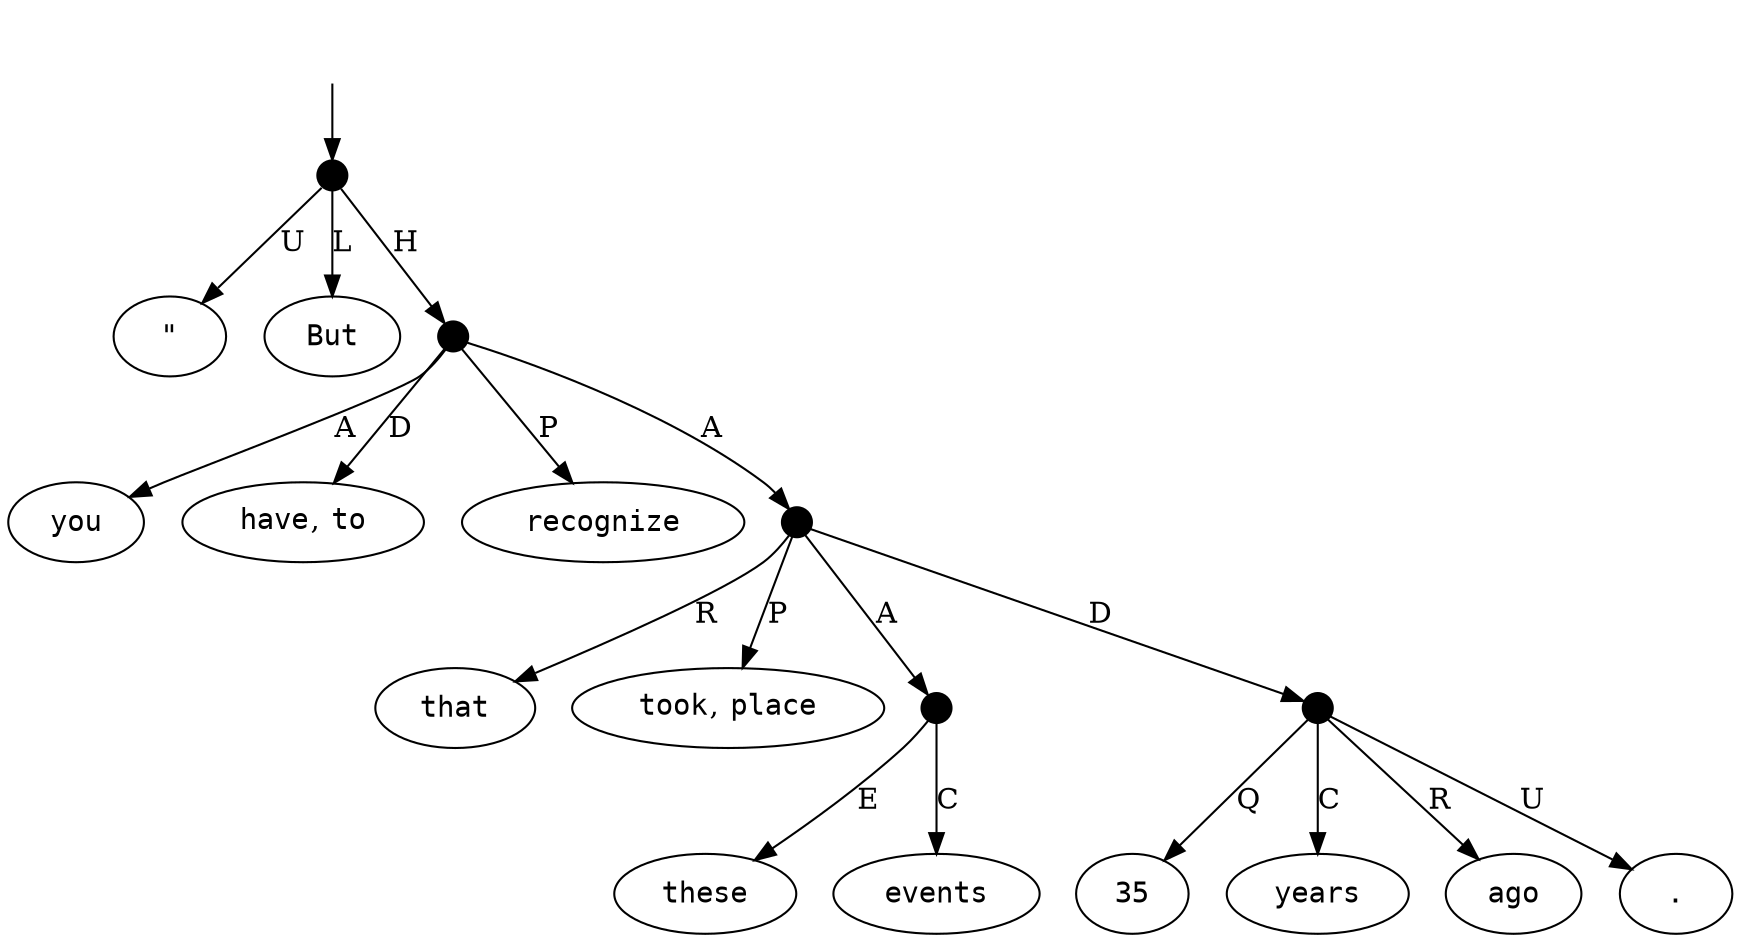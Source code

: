 digraph "20003029" {
  top [ style=invis ];
  top -> 13;
  0 [ label=<<table align="center" border="0" cellspacing="0"><tr><td colspan="2"><font face="Courier">&quot;</font></td></tr></table>> ];
  1 [ label=<<table align="center" border="0" cellspacing="0"><tr><td colspan="2"><font face="Courier">But</font></td></tr></table>> ];
  2 [ label=<<table align="center" border="0" cellspacing="0"><tr><td colspan="2"><font face="Courier">you</font></td></tr></table>> ];
  3 [ label=<<table align="center" border="0" cellspacing="0"><tr><td colspan="2"><font face="Courier">have</font>,&nbsp;<font face="Courier">to</font></td></tr></table>> ];
  4 [ label=<<table align="center" border="0" cellspacing="0"><tr><td colspan="2"><font face="Courier">recognize</font></td></tr></table>> ];
  5 [ label=<<table align="center" border="0" cellspacing="0"><tr><td colspan="2"><font face="Courier">that</font></td></tr></table>> ];
  6 [ label=<<table align="center" border="0" cellspacing="0"><tr><td colspan="2"><font face="Courier">these</font></td></tr></table>> ];
  7 [ label=<<table align="center" border="0" cellspacing="0"><tr><td colspan="2"><font face="Courier">events</font></td></tr></table>> ];
  8 [ label=<<table align="center" border="0" cellspacing="0"><tr><td colspan="2"><font face="Courier">took</font>,&nbsp;<font face="Courier">place</font></td></tr></table>> ];
  9 [ label=<<table align="center" border="0" cellspacing="0"><tr><td colspan="2"><font face="Courier">35</font></td></tr></table>> ];
  10 [ label=<<table align="center" border="0" cellspacing="0"><tr><td colspan="2"><font face="Courier">years</font></td></tr></table>> ];
  11 [ label=<<table align="center" border="0" cellspacing="0"><tr><td colspan="2"><font face="Courier">ago</font></td></tr></table>> ];
  12 [ label=<<table align="center" border="0" cellspacing="0"><tr><td colspan="2"><font face="Courier">.</font></td></tr></table>> ];
  13 [ shape=point, width=0.2 ];
  14 [ shape=point, width=0.2 ];
  15 [ shape=point, width=0.2 ];
  16 [ shape=point, width=0.2 ];
  17 [ shape=point, width=0.2 ];
  17 -> 11 [ label="R" ];
  17 -> 10 [ label="C" ];
  14 -> 15 [ label="A" ];
  13 -> 0 [ label="U" ];
  14 -> 3 [ label="D" ];
  17 -> 9 [ label="Q" ];
  14 -> 4 [ label="P" ];
  15 -> 16 [ label="A" ];
  14 -> 2 [ label="A" ];
  15 -> 5 [ label="R" ];
  13 -> 14 [ label="H" ];
  17 -> 12 [ label="U" ];
  15 -> 17 [ label="D" ];
  13 -> 1 [ label="L" ];
  15 -> 8 [ label="P" ];
  16 -> 6 [ label="E" ];
  16 -> 7 [ label="C" ];
}

